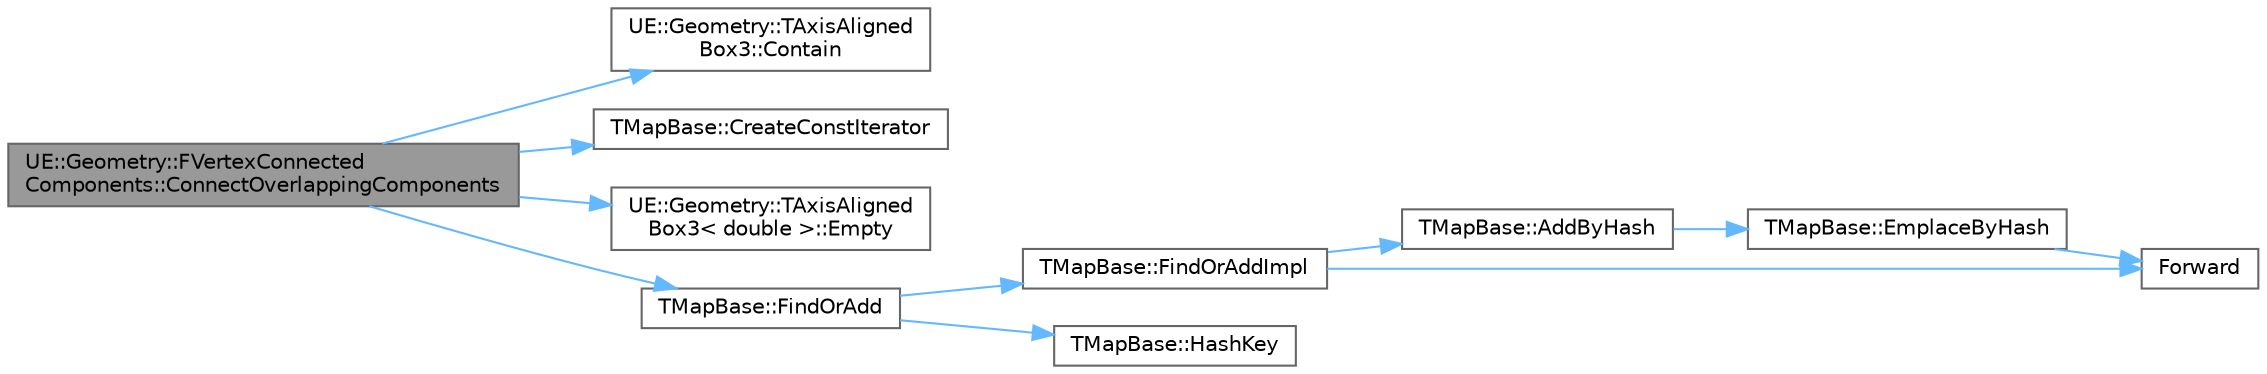 digraph "UE::Geometry::FVertexConnectedComponents::ConnectOverlappingComponents"
{
 // INTERACTIVE_SVG=YES
 // LATEX_PDF_SIZE
  bgcolor="transparent";
  edge [fontname=Helvetica,fontsize=10,labelfontname=Helvetica,labelfontsize=10];
  node [fontname=Helvetica,fontsize=10,shape=box,height=0.2,width=0.4];
  rankdir="LR";
  Node1 [id="Node000001",label="UE::Geometry::FVertexConnected\lComponents::ConnectOverlappingComponents",height=0.2,width=0.4,color="gray40", fillcolor="grey60", style="filled", fontcolor="black",tooltip=" "];
  Node1 -> Node2 [id="edge1_Node000001_Node000002",color="steelblue1",style="solid",tooltip=" "];
  Node2 [id="Node000002",label="UE::Geometry::TAxisAligned\lBox3::Contain",height=0.2,width=0.4,color="grey40", fillcolor="white", style="filled",URL="$d2/d63/structUE_1_1Geometry_1_1TAxisAlignedBox3.html#a65b73e131b5f9a1bffdc4af2b73f87a7",tooltip=" "];
  Node1 -> Node3 [id="edge2_Node000001_Node000003",color="steelblue1",style="solid",tooltip=" "];
  Node3 [id="Node000003",label="TMapBase::CreateConstIterator",height=0.2,width=0.4,color="grey40", fillcolor="white", style="filled",URL="$d8/dad/classTMapBase.html#a78b2a32f0ff7aa3fc50f0e0144dee145",tooltip="Creates a const iterator over all the pairs in this map."];
  Node1 -> Node4 [id="edge3_Node000001_Node000004",color="steelblue1",style="solid",tooltip=" "];
  Node4 [id="Node000004",label="UE::Geometry::TAxisAligned\lBox3\< double \>::Empty",height=0.2,width=0.4,color="grey40", fillcolor="white", style="filled",URL="$d2/d63/structUE_1_1Geometry_1_1TAxisAlignedBox3.html#a04bf6d60ed83dd154ed46a8b4b572768",tooltip=" "];
  Node1 -> Node5 [id="edge4_Node000001_Node000005",color="steelblue1",style="solid",tooltip=" "];
  Node5 [id="Node000005",label="TMapBase::FindOrAdd",height=0.2,width=0.4,color="grey40", fillcolor="white", style="filled",URL="$d8/dad/classTMapBase.html#ad29b334f3b98ea66e445656d0dba02e7",tooltip="Find the value associated with a specified key, or if none exists, adds a value using the default con..."];
  Node5 -> Node6 [id="edge5_Node000005_Node000006",color="steelblue1",style="solid",tooltip=" "];
  Node6 [id="Node000006",label="TMapBase::FindOrAddImpl",height=0.2,width=0.4,color="grey40", fillcolor="white", style="filled",URL="$d8/dad/classTMapBase.html#abfd8d193c323dea388199485fa179c20",tooltip="Find the value associated with a specified key, or if none exists, adds a value using the default con..."];
  Node6 -> Node7 [id="edge6_Node000006_Node000007",color="steelblue1",style="solid",tooltip=" "];
  Node7 [id="Node000007",label="TMapBase::AddByHash",height=0.2,width=0.4,color="grey40", fillcolor="white", style="filled",URL="$d8/dad/classTMapBase.html#a10136d89a3352b9b29087292c84812c4",tooltip="See Add() and class documentation section on ByHash() functions."];
  Node7 -> Node8 [id="edge7_Node000007_Node000008",color="steelblue1",style="solid",tooltip=" "];
  Node8 [id="Node000008",label="TMapBase::EmplaceByHash",height=0.2,width=0.4,color="grey40", fillcolor="white", style="filled",URL="$d8/dad/classTMapBase.html#a3512beb7013468b57ddbc6775269c533",tooltip="See Emplace() and class documentation section on ByHash() functions."];
  Node8 -> Node9 [id="edge8_Node000008_Node000009",color="steelblue1",style="solid",tooltip=" "];
  Node9 [id="Node000009",label="Forward",height=0.2,width=0.4,color="grey40", fillcolor="white", style="filled",URL="$d4/d24/UnrealTemplate_8h.html#a68f280c1d561a8899a1e9e3ea8405d00",tooltip="Forward will cast a reference to an rvalue reference."];
  Node6 -> Node9 [id="edge9_Node000006_Node000009",color="steelblue1",style="solid",tooltip=" "];
  Node5 -> Node10 [id="edge10_Node000005_Node000010",color="steelblue1",style="solid",tooltip=" "];
  Node10 [id="Node000010",label="TMapBase::HashKey",height=0.2,width=0.4,color="grey40", fillcolor="white", style="filled",URL="$d8/dad/classTMapBase.html#a96e0330315298ca1f5384a60f05b5afd",tooltip=" "];
}
